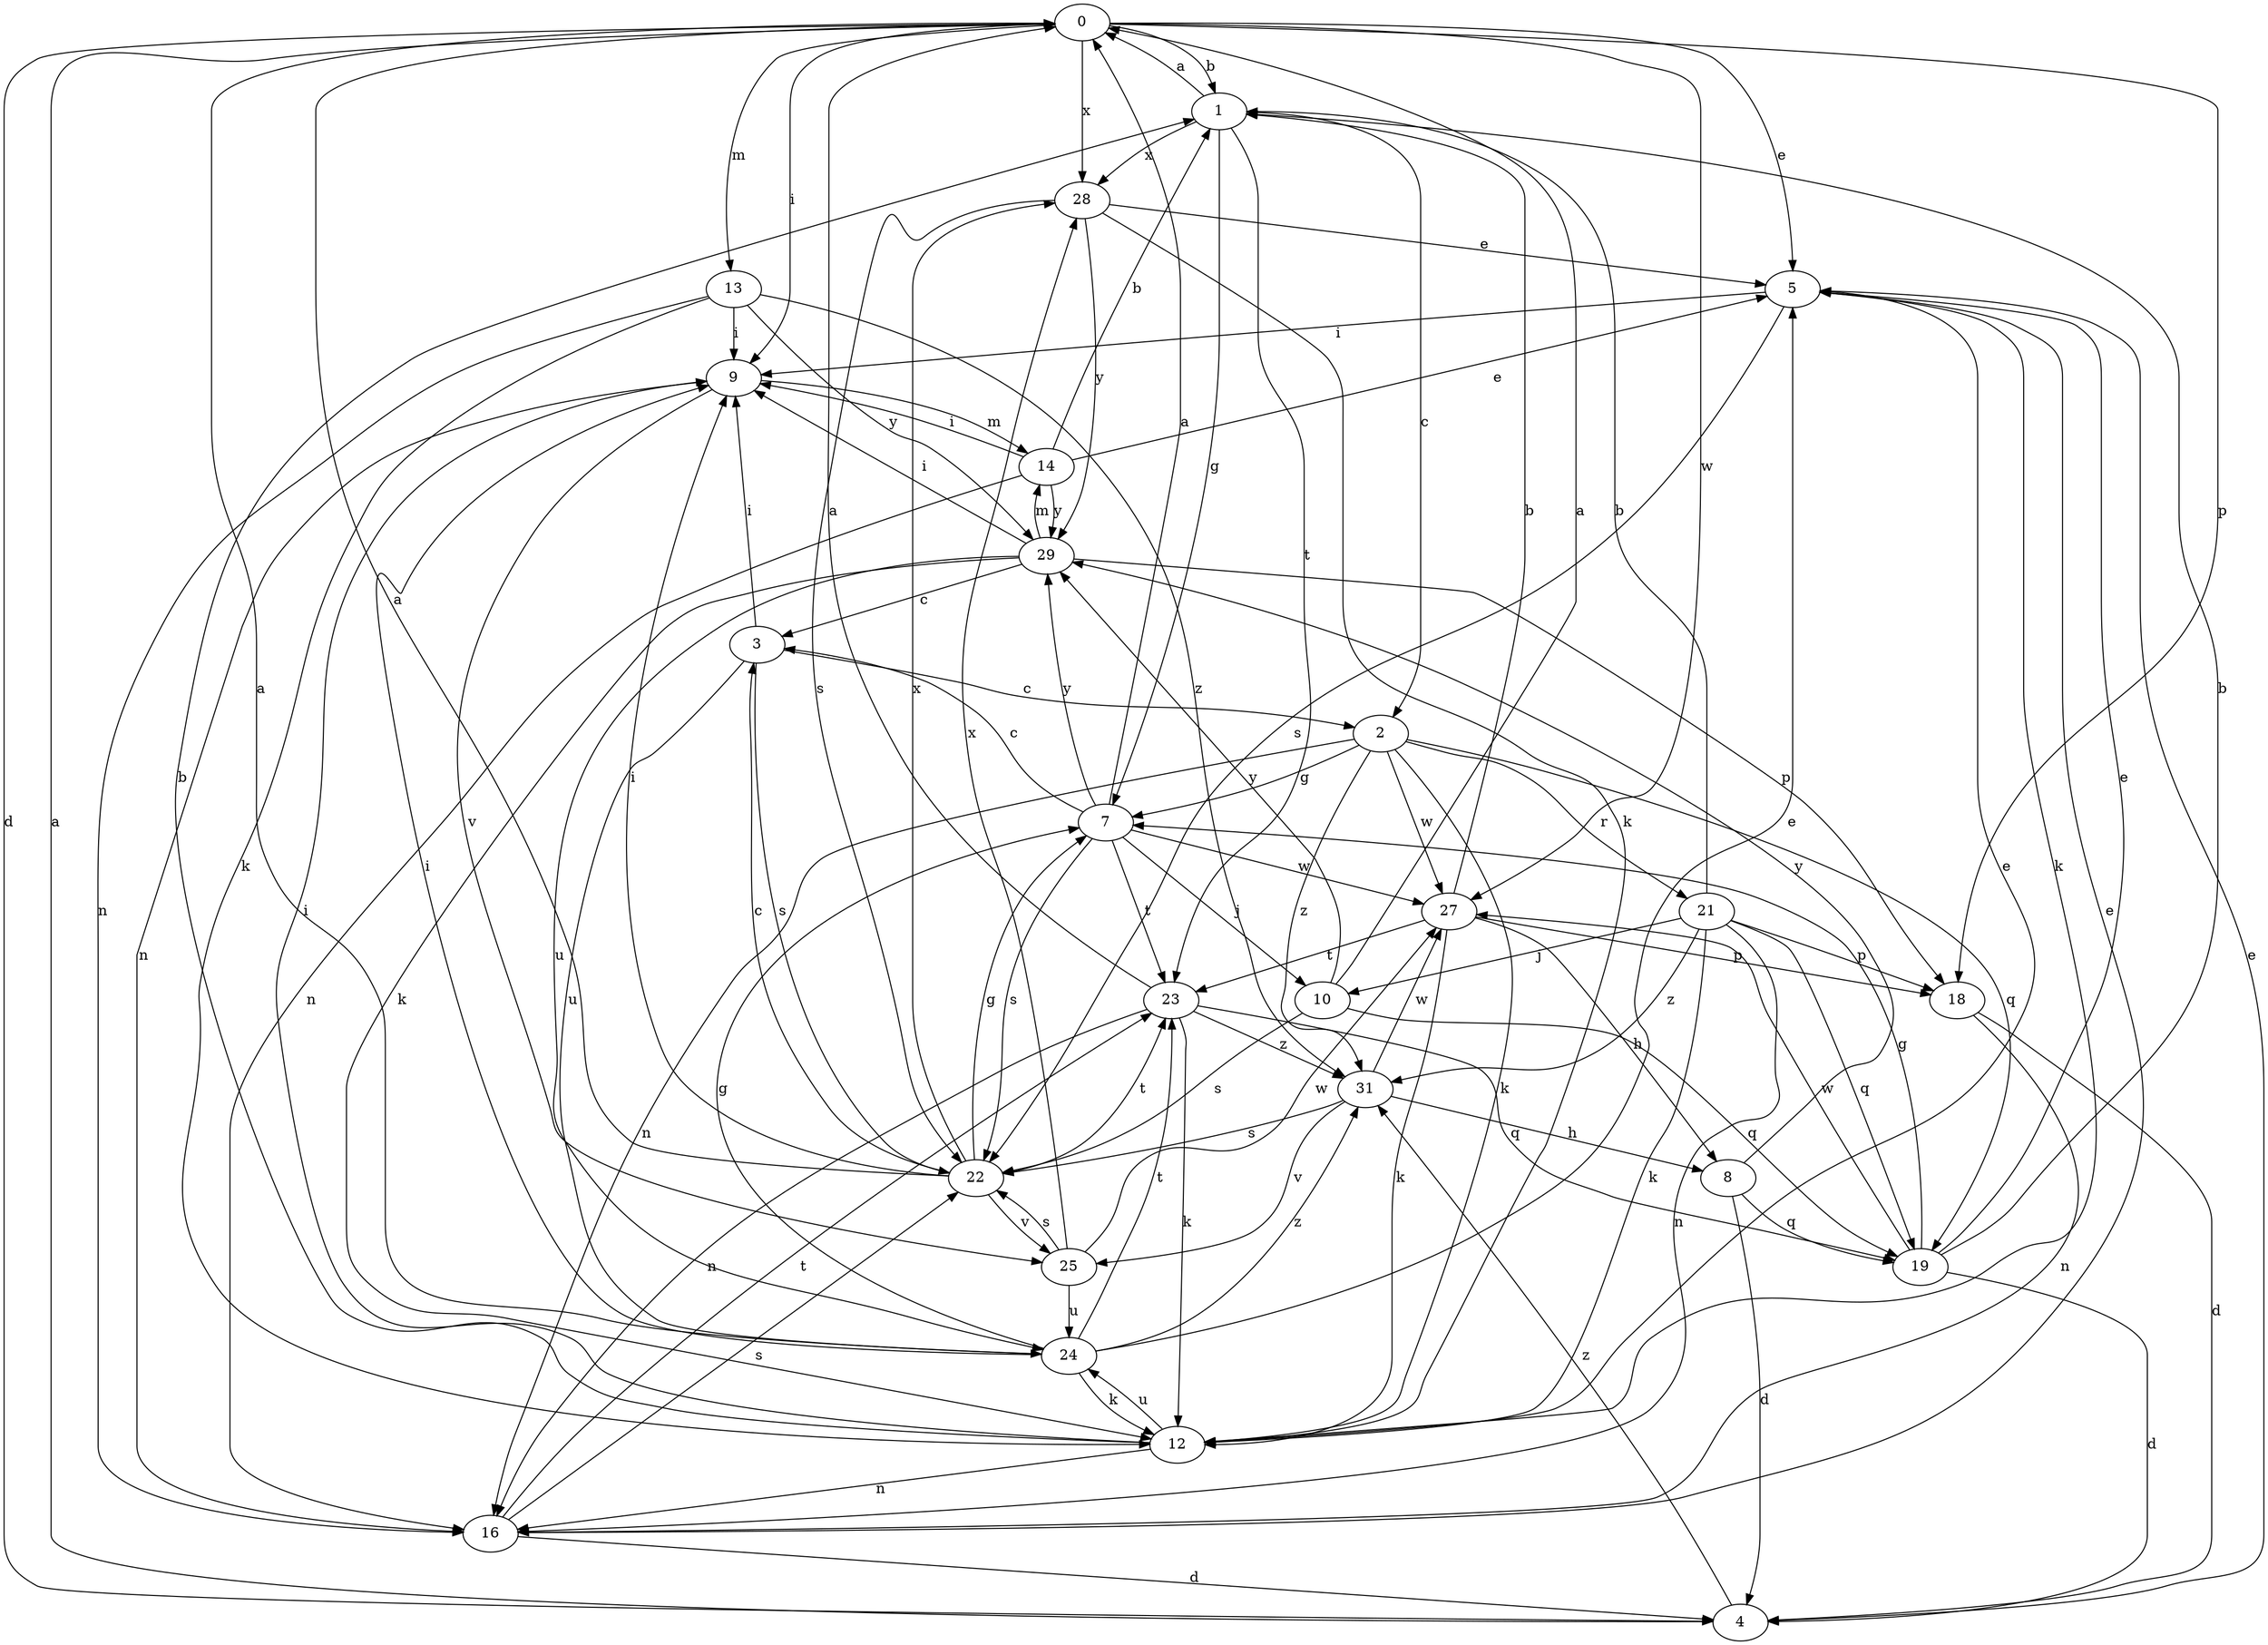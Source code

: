 strict digraph  {
0;
1;
2;
3;
4;
5;
7;
8;
9;
10;
12;
13;
14;
16;
18;
19;
21;
22;
23;
24;
25;
27;
28;
29;
31;
0 -> 1  [label=b];
0 -> 4  [label=d];
0 -> 5  [label=e];
0 -> 9  [label=i];
0 -> 13  [label=m];
0 -> 18  [label=p];
0 -> 27  [label=w];
0 -> 28  [label=x];
1 -> 0  [label=a];
1 -> 2  [label=c];
1 -> 7  [label=g];
1 -> 23  [label=t];
1 -> 28  [label=x];
2 -> 7  [label=g];
2 -> 12  [label=k];
2 -> 16  [label=n];
2 -> 19  [label=q];
2 -> 21  [label=r];
2 -> 27  [label=w];
2 -> 31  [label=z];
3 -> 2  [label=c];
3 -> 9  [label=i];
3 -> 22  [label=s];
3 -> 24  [label=u];
4 -> 0  [label=a];
4 -> 5  [label=e];
4 -> 31  [label=z];
5 -> 9  [label=i];
5 -> 12  [label=k];
5 -> 22  [label=s];
7 -> 0  [label=a];
7 -> 3  [label=c];
7 -> 10  [label=j];
7 -> 22  [label=s];
7 -> 23  [label=t];
7 -> 27  [label=w];
7 -> 29  [label=y];
8 -> 4  [label=d];
8 -> 19  [label=q];
8 -> 29  [label=y];
9 -> 14  [label=m];
9 -> 16  [label=n];
9 -> 25  [label=v];
10 -> 0  [label=a];
10 -> 19  [label=q];
10 -> 22  [label=s];
10 -> 29  [label=y];
12 -> 1  [label=b];
12 -> 5  [label=e];
12 -> 9  [label=i];
12 -> 16  [label=n];
12 -> 24  [label=u];
13 -> 9  [label=i];
13 -> 12  [label=k];
13 -> 16  [label=n];
13 -> 29  [label=y];
13 -> 31  [label=z];
14 -> 1  [label=b];
14 -> 5  [label=e];
14 -> 9  [label=i];
14 -> 16  [label=n];
14 -> 29  [label=y];
16 -> 4  [label=d];
16 -> 5  [label=e];
16 -> 22  [label=s];
16 -> 23  [label=t];
18 -> 4  [label=d];
18 -> 16  [label=n];
19 -> 1  [label=b];
19 -> 4  [label=d];
19 -> 5  [label=e];
19 -> 7  [label=g];
19 -> 27  [label=w];
21 -> 1  [label=b];
21 -> 10  [label=j];
21 -> 12  [label=k];
21 -> 16  [label=n];
21 -> 18  [label=p];
21 -> 19  [label=q];
21 -> 31  [label=z];
22 -> 0  [label=a];
22 -> 3  [label=c];
22 -> 7  [label=g];
22 -> 9  [label=i];
22 -> 23  [label=t];
22 -> 25  [label=v];
22 -> 28  [label=x];
23 -> 0  [label=a];
23 -> 12  [label=k];
23 -> 16  [label=n];
23 -> 19  [label=q];
23 -> 31  [label=z];
24 -> 0  [label=a];
24 -> 5  [label=e];
24 -> 7  [label=g];
24 -> 9  [label=i];
24 -> 12  [label=k];
24 -> 23  [label=t];
24 -> 31  [label=z];
25 -> 22  [label=s];
25 -> 24  [label=u];
25 -> 27  [label=w];
25 -> 28  [label=x];
27 -> 1  [label=b];
27 -> 8  [label=h];
27 -> 12  [label=k];
27 -> 18  [label=p];
27 -> 23  [label=t];
28 -> 5  [label=e];
28 -> 12  [label=k];
28 -> 22  [label=s];
28 -> 29  [label=y];
29 -> 3  [label=c];
29 -> 9  [label=i];
29 -> 12  [label=k];
29 -> 14  [label=m];
29 -> 18  [label=p];
29 -> 24  [label=u];
31 -> 8  [label=h];
31 -> 22  [label=s];
31 -> 25  [label=v];
31 -> 27  [label=w];
}
